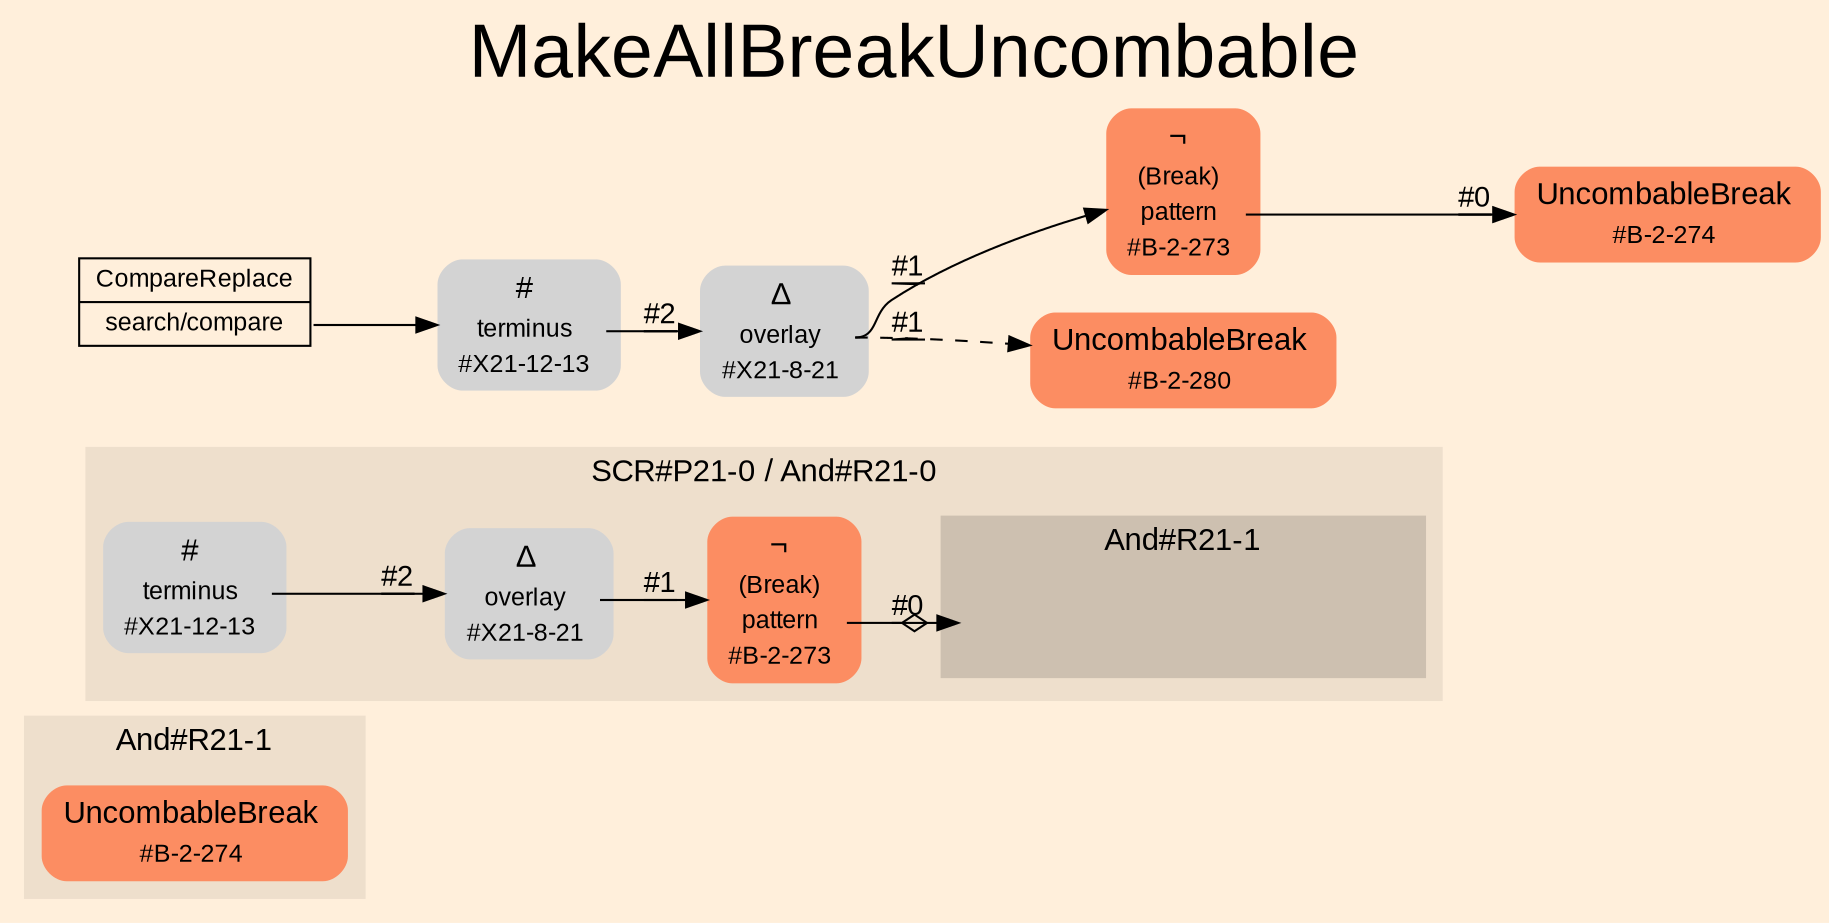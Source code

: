 digraph "MakeAllBreakUncombable" {
label = "MakeAllBreakUncombable"
labelloc = t
fontsize = "36"
graph [
    rankdir = "LR"
    ranksep = 0.3
    bgcolor = antiquewhite1
    color = black
    fontcolor = black
    fontname = "Arial"
];
node [
    fontname = "Arial"
];
edge [
    fontname = "Arial"
];

// -------------------- figure And#R21-1 --------------------
// -------- region And#R21-1 ----------
subgraph "clusterAnd#R21-1" {
    label = "And#R21-1"
    style = "filled"
    color = antiquewhite2
    fontsize = "15"
    "And#R21-1/#B-2-274" [
        // -------- block And#R21-1/#B-2-274 ----------
        shape = "plaintext"
        fillcolor = "/set28/2"
        label = <<TABLE BORDER="0" CELLBORDER="0" CELLSPACING="0">
         <TR><TD><FONT POINT-SIZE="15.0">UncombableBreak</FONT></TD><TD></TD></TR>
         <TR><TD>#B-2-274</TD><TD PORT="port0"></TD></TR>
        </TABLE>>
        style = "rounded,filled"
        fontsize = "12"
    ];
    
}


// -------------------- figure And#R21-0 --------------------
// -------- region And#R21-0 ----------
subgraph "clusterAnd#R21-0" {
    label = "SCR#P21-0 / And#R21-0"
    style = "filled"
    color = antiquewhite2
    fontsize = "15"
    "And#R21-0/#X21-12-13" [
        // -------- block And#R21-0/#X21-12-13 ----------
        shape = "plaintext"
        label = <<TABLE BORDER="0" CELLBORDER="0" CELLSPACING="0">
         <TR><TD><FONT POINT-SIZE="15.0">#</FONT></TD><TD></TD></TR>
         <TR><TD>terminus</TD><TD PORT="port0"></TD></TR>
         <TR><TD>#X21-12-13</TD><TD PORT="port1"></TD></TR>
        </TABLE>>
        style = "rounded,filled"
        fontsize = "12"
    ];
    
    "And#R21-0/#B-2-273" [
        // -------- block And#R21-0/#B-2-273 ----------
        shape = "plaintext"
        fillcolor = "/set28/2"
        label = <<TABLE BORDER="0" CELLBORDER="0" CELLSPACING="0">
         <TR><TD><FONT POINT-SIZE="15.0">¬</FONT></TD><TD></TD></TR>
         <TR><TD>(Break)</TD><TD PORT="port0"></TD></TR>
         <TR><TD>pattern</TD><TD PORT="port1"></TD></TR>
         <TR><TD>#B-2-273</TD><TD PORT="port2"></TD></TR>
        </TABLE>>
        style = "rounded,filled"
        fontsize = "12"
    ];
    
    "And#R21-0/#X21-8-21" [
        // -------- block And#R21-0/#X21-8-21 ----------
        shape = "plaintext"
        label = <<TABLE BORDER="0" CELLBORDER="0" CELLSPACING="0">
         <TR><TD><FONT POINT-SIZE="15.0">Δ</FONT></TD><TD></TD></TR>
         <TR><TD>overlay</TD><TD PORT="port0"></TD></TR>
         <TR><TD>#X21-8-21</TD><TD PORT="port1"></TD></TR>
        </TABLE>>
        style = "rounded,filled"
        fontsize = "12"
    ];
    
    // -------- region And#R21-0/And#R21-1 ----------
    subgraph "clusterAnd#R21-0/And#R21-1" {
        label = "And#R21-1"
        style = "filled"
        color = antiquewhite3
        fontsize = "15"
        "And#R21-0/And#R21-1/#B-2-274" [
            // -------- block And#R21-0/And#R21-1/#B-2-274 ----------
            shape = none
            fillcolor = "/set28/2"
            style = "invisible"
        ];
        
    }
    
}

"And#R21-0/#X21-12-13":port0 -> "And#R21-0/#X21-8-21" [
    label = "#2"
    decorate = true
    color = black
    fontcolor = black
];

"And#R21-0/#B-2-273":port1 -> "And#R21-0/And#R21-1/#B-2-274" [
    arrowhead="normalnoneodiamond"
    label = "#0"
    decorate = true
    color = black
    fontcolor = black
];

"And#R21-0/#X21-8-21":port0 -> "And#R21-0/#B-2-273" [
    label = "#1"
    decorate = true
    color = black
    fontcolor = black
];


// -------------------- transformation figure --------------------
"CR#X21-10-21" [
    // -------- block CR#X21-10-21 ----------
    shape = "record"
    fillcolor = antiquewhite1
    label = "<fixed> CompareReplace | <port0> search/compare"
    style = "filled"
    fontsize = "12"
    color = black
    fontcolor = black
];

"#X21-12-13" [
    // -------- block #X21-12-13 ----------
    shape = "plaintext"
    label = <<TABLE BORDER="0" CELLBORDER="0" CELLSPACING="0">
     <TR><TD><FONT POINT-SIZE="15.0">#</FONT></TD><TD></TD></TR>
     <TR><TD>terminus</TD><TD PORT="port0"></TD></TR>
     <TR><TD>#X21-12-13</TD><TD PORT="port1"></TD></TR>
    </TABLE>>
    style = "rounded,filled"
    fontsize = "12"
];

"#X21-8-21" [
    // -------- block #X21-8-21 ----------
    shape = "plaintext"
    label = <<TABLE BORDER="0" CELLBORDER="0" CELLSPACING="0">
     <TR><TD><FONT POINT-SIZE="15.0">Δ</FONT></TD><TD></TD></TR>
     <TR><TD>overlay</TD><TD PORT="port0"></TD></TR>
     <TR><TD>#X21-8-21</TD><TD PORT="port1"></TD></TR>
    </TABLE>>
    style = "rounded,filled"
    fontsize = "12"
];

"#B-2-273" [
    // -------- block #B-2-273 ----------
    shape = "plaintext"
    fillcolor = "/set28/2"
    label = <<TABLE BORDER="0" CELLBORDER="0" CELLSPACING="0">
     <TR><TD><FONT POINT-SIZE="15.0">¬</FONT></TD><TD></TD></TR>
     <TR><TD>(Break)</TD><TD PORT="port0"></TD></TR>
     <TR><TD>pattern</TD><TD PORT="port1"></TD></TR>
     <TR><TD>#B-2-273</TD><TD PORT="port2"></TD></TR>
    </TABLE>>
    style = "rounded,filled"
    fontsize = "12"
];

"#B-2-274" [
    // -------- block #B-2-274 ----------
    shape = "plaintext"
    fillcolor = "/set28/2"
    label = <<TABLE BORDER="0" CELLBORDER="0" CELLSPACING="0">
     <TR><TD><FONT POINT-SIZE="15.0">UncombableBreak</FONT></TD><TD></TD></TR>
     <TR><TD>#B-2-274</TD><TD PORT="port0"></TD></TR>
    </TABLE>>
    style = "rounded,filled"
    fontsize = "12"
];

"#B-2-280" [
    // -------- block #B-2-280 ----------
    shape = "plaintext"
    fillcolor = "/set28/2"
    label = <<TABLE BORDER="0" CELLBORDER="0" CELLSPACING="0">
     <TR><TD><FONT POINT-SIZE="15.0">UncombableBreak</FONT></TD><TD></TD></TR>
     <TR><TD>#B-2-280</TD><TD PORT="port0"></TD></TR>
    </TABLE>>
    style = "rounded,filled"
    fontsize = "12"
];

"CR#X21-10-21":port0 -> "#X21-12-13" [
    label = ""
    decorate = true
    color = black
    fontcolor = black
];

"#X21-12-13":port0 -> "#X21-8-21" [
    label = "#2"
    decorate = true
    color = black
    fontcolor = black
];

"#X21-8-21":port0 -> "#B-2-273" [
    label = "#1"
    decorate = true
    color = black
    fontcolor = black
];

"#X21-8-21":port0 -> "#B-2-280" [
    style="dashed"
    label = "#1"
    decorate = true
    color = black
    fontcolor = black
];

"#B-2-273":port1 -> "#B-2-274" [
    label = "#0"
    decorate = true
    color = black
    fontcolor = black
];


}
